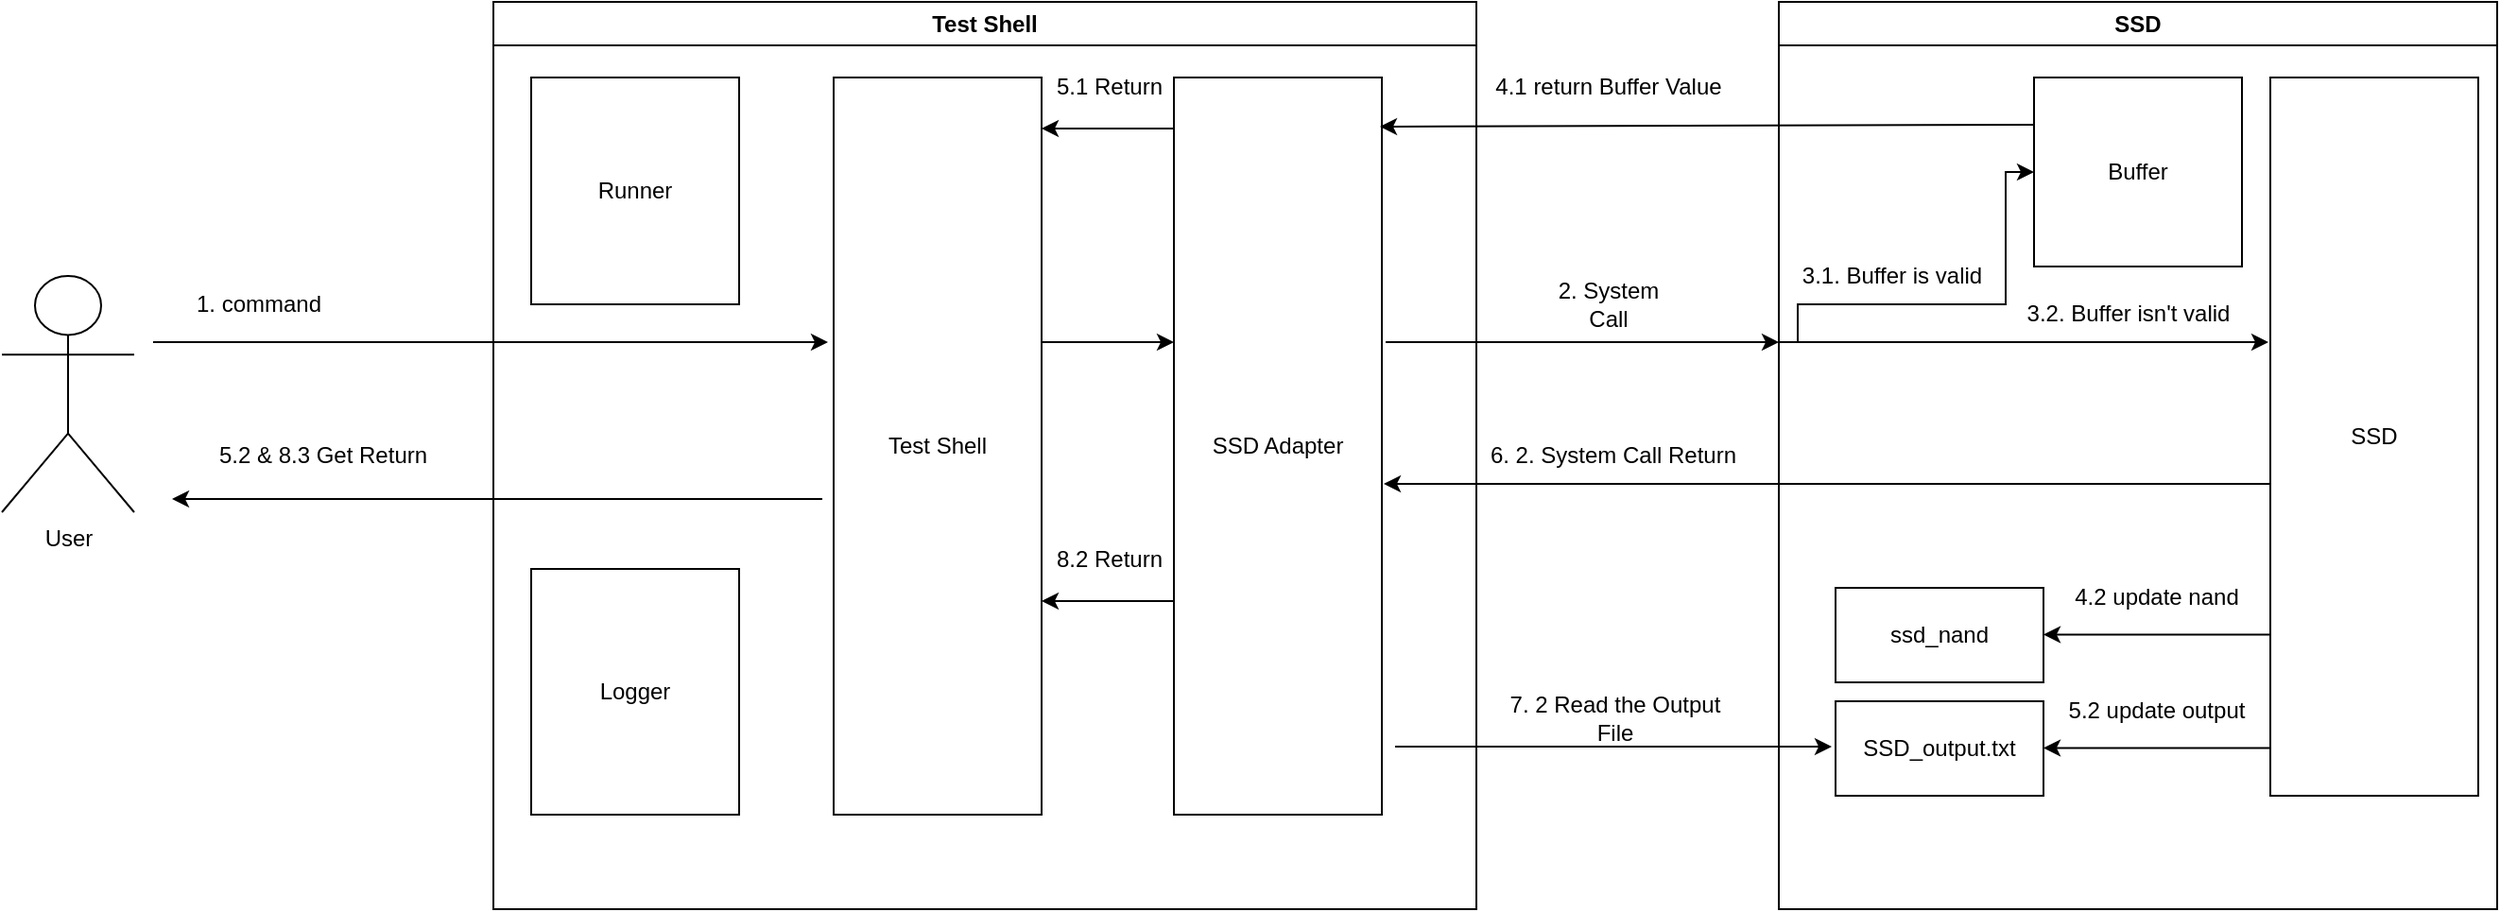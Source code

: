 <mxfile version="27.2.0">
  <diagram name="페이지-1" id="FlDKaCTUypieoGc0RwTf">
    <mxGraphModel dx="2304" dy="874" grid="1" gridSize="10" guides="1" tooltips="1" connect="1" arrows="1" fold="1" page="1" pageScale="1" pageWidth="827" pageHeight="1169" math="0" shadow="0">
      <root>
        <mxCell id="0" />
        <mxCell id="1" parent="0" />
        <mxCell id="RC8Gd-RVGOQ126MgHgB2-2" value="User" style="shape=umlActor;verticalLabelPosition=bottom;verticalAlign=top;html=1;" vertex="1" parent="1">
          <mxGeometry x="-490" y="225" width="70" height="125" as="geometry" />
        </mxCell>
        <mxCell id="RC8Gd-RVGOQ126MgHgB2-7" value="Test Shell" style="swimlane;whiteSpace=wrap;html=1;" vertex="1" parent="1">
          <mxGeometry x="-230" y="80" width="520" height="480" as="geometry" />
        </mxCell>
        <mxCell id="RC8Gd-RVGOQ126MgHgB2-3" value="Test Shell" style="html=1;whiteSpace=wrap;" vertex="1" parent="RC8Gd-RVGOQ126MgHgB2-7">
          <mxGeometry x="180" y="40" width="110" height="390" as="geometry" />
        </mxCell>
        <mxCell id="RC8Gd-RVGOQ126MgHgB2-10" value="" style="endArrow=classic;html=1;rounded=0;" edge="1" parent="RC8Gd-RVGOQ126MgHgB2-7">
          <mxGeometry width="50" height="50" relative="1" as="geometry">
            <mxPoint x="290" y="180" as="sourcePoint" />
            <mxPoint x="360" y="180" as="targetPoint" />
          </mxGeometry>
        </mxCell>
        <mxCell id="RC8Gd-RVGOQ126MgHgB2-15" value="Runner" style="html=1;whiteSpace=wrap;" vertex="1" parent="RC8Gd-RVGOQ126MgHgB2-7">
          <mxGeometry x="20" y="40" width="110" height="120" as="geometry" />
        </mxCell>
        <mxCell id="RC8Gd-RVGOQ126MgHgB2-20" value="Logger" style="html=1;whiteSpace=wrap;" vertex="1" parent="RC8Gd-RVGOQ126MgHgB2-7">
          <mxGeometry x="20" y="300" width="110" height="130" as="geometry" />
        </mxCell>
        <mxCell id="RC8Gd-RVGOQ126MgHgB2-33" value="" style="endArrow=classic;html=1;rounded=0;" edge="1" parent="RC8Gd-RVGOQ126MgHgB2-7">
          <mxGeometry width="50" height="50" relative="1" as="geometry">
            <mxPoint x="-180" y="180" as="sourcePoint" />
            <mxPoint x="177" y="180" as="targetPoint" />
          </mxGeometry>
        </mxCell>
        <mxCell id="RC8Gd-RVGOQ126MgHgB2-47" value="SSD Adapter" style="rounded=0;whiteSpace=wrap;html=1;" vertex="1" parent="RC8Gd-RVGOQ126MgHgB2-7">
          <mxGeometry x="360" y="40" width="110" height="390" as="geometry" />
        </mxCell>
        <mxCell id="RC8Gd-RVGOQ126MgHgB2-53" value="" style="endArrow=classic;html=1;rounded=0;" edge="1" parent="RC8Gd-RVGOQ126MgHgB2-7">
          <mxGeometry width="50" height="50" relative="1" as="geometry">
            <mxPoint x="360" y="67" as="sourcePoint" />
            <mxPoint x="290" y="67" as="targetPoint" />
          </mxGeometry>
        </mxCell>
        <mxCell id="RC8Gd-RVGOQ126MgHgB2-54" value="5.1 Return" style="text;html=1;align=center;verticalAlign=middle;whiteSpace=wrap;rounded=0;" vertex="1" parent="RC8Gd-RVGOQ126MgHgB2-7">
          <mxGeometry x="290" y="30" width="72" height="30" as="geometry" />
        </mxCell>
        <mxCell id="RC8Gd-RVGOQ126MgHgB2-55" value="" style="endArrow=classic;html=1;rounded=0;" edge="1" parent="RC8Gd-RVGOQ126MgHgB2-7">
          <mxGeometry width="50" height="50" relative="1" as="geometry">
            <mxPoint x="360" y="317" as="sourcePoint" />
            <mxPoint x="290" y="317" as="targetPoint" />
          </mxGeometry>
        </mxCell>
        <mxCell id="RC8Gd-RVGOQ126MgHgB2-56" value="8.2 Return" style="text;html=1;align=center;verticalAlign=middle;whiteSpace=wrap;rounded=0;" vertex="1" parent="RC8Gd-RVGOQ126MgHgB2-7">
          <mxGeometry x="290" y="280" width="72" height="30" as="geometry" />
        </mxCell>
        <mxCell id="RC8Gd-RVGOQ126MgHgB2-8" value="SSD" style="swimlane;whiteSpace=wrap;html=1;" vertex="1" parent="1">
          <mxGeometry x="450" y="80" width="380" height="480" as="geometry" />
        </mxCell>
        <mxCell id="RC8Gd-RVGOQ126MgHgB2-4" value="SSD" style="html=1;whiteSpace=wrap;" vertex="1" parent="RC8Gd-RVGOQ126MgHgB2-8">
          <mxGeometry x="260" y="40" width="110" height="380" as="geometry" />
        </mxCell>
        <mxCell id="RC8Gd-RVGOQ126MgHgB2-6" value="Buffer" style="html=1;whiteSpace=wrap;" vertex="1" parent="RC8Gd-RVGOQ126MgHgB2-8">
          <mxGeometry x="135" y="40" width="110" height="100" as="geometry" />
        </mxCell>
        <mxCell id="RC8Gd-RVGOQ126MgHgB2-5" value="SSD_output.txt" style="html=1;whiteSpace=wrap;" vertex="1" parent="RC8Gd-RVGOQ126MgHgB2-8">
          <mxGeometry x="30" y="370" width="110" height="50" as="geometry" />
        </mxCell>
        <mxCell id="RC8Gd-RVGOQ126MgHgB2-24" value="" style="endArrow=classic;html=1;rounded=0;entryX=0;entryY=0.5;entryDx=0;entryDy=0;" edge="1" parent="RC8Gd-RVGOQ126MgHgB2-8" target="RC8Gd-RVGOQ126MgHgB2-6">
          <mxGeometry width="50" height="50" relative="1" as="geometry">
            <mxPoint x="10" y="180" as="sourcePoint" />
            <mxPoint x="10" y="90" as="targetPoint" />
            <Array as="points">
              <mxPoint x="10" y="160" />
              <mxPoint x="70" y="160" />
              <mxPoint x="120" y="160" />
              <mxPoint x="120" y="90" />
            </Array>
          </mxGeometry>
        </mxCell>
        <mxCell id="RC8Gd-RVGOQ126MgHgB2-30" value="ssd_nand" style="html=1;whiteSpace=wrap;" vertex="1" parent="RC8Gd-RVGOQ126MgHgB2-8">
          <mxGeometry x="30" y="310" width="110" height="50" as="geometry" />
        </mxCell>
        <mxCell id="RC8Gd-RVGOQ126MgHgB2-34" value="" style="endArrow=classic;html=1;rounded=0;" edge="1" parent="RC8Gd-RVGOQ126MgHgB2-8">
          <mxGeometry width="50" height="50" relative="1" as="geometry">
            <mxPoint y="180" as="sourcePoint" />
            <mxPoint x="259" y="180" as="targetPoint" />
          </mxGeometry>
        </mxCell>
        <mxCell id="RC8Gd-RVGOQ126MgHgB2-38" value="3.1. Buffer is valid" style="text;html=1;align=center;verticalAlign=middle;whiteSpace=wrap;rounded=0;" vertex="1" parent="RC8Gd-RVGOQ126MgHgB2-8">
          <mxGeometry x="10" y="130" width="100" height="30" as="geometry" />
        </mxCell>
        <mxCell id="RC8Gd-RVGOQ126MgHgB2-39" value="3.2. Buffer isn&#39;t valid" style="text;html=1;align=center;verticalAlign=middle;whiteSpace=wrap;rounded=0;" vertex="1" parent="RC8Gd-RVGOQ126MgHgB2-8">
          <mxGeometry x="125" y="150" width="120" height="30" as="geometry" />
        </mxCell>
        <mxCell id="RC8Gd-RVGOQ126MgHgB2-40" value="4.2 update nand" style="text;html=1;align=center;verticalAlign=middle;whiteSpace=wrap;rounded=0;" vertex="1" parent="RC8Gd-RVGOQ126MgHgB2-8">
          <mxGeometry x="140" y="300" width="120" height="30" as="geometry" />
        </mxCell>
        <mxCell id="RC8Gd-RVGOQ126MgHgB2-41" value="5.2 update output" style="text;html=1;align=center;verticalAlign=middle;whiteSpace=wrap;rounded=0;" vertex="1" parent="RC8Gd-RVGOQ126MgHgB2-8">
          <mxGeometry x="140" y="360" width="120" height="30" as="geometry" />
        </mxCell>
        <mxCell id="RC8Gd-RVGOQ126MgHgB2-31" value="" style="endArrow=classic;html=1;rounded=0;entryX=1;entryY=0.4;entryDx=0;entryDy=0;entryPerimeter=0;" edge="1" parent="RC8Gd-RVGOQ126MgHgB2-8">
          <mxGeometry width="50" height="50" relative="1" as="geometry">
            <mxPoint x="260" y="394.71" as="sourcePoint" />
            <mxPoint x="140" y="394.71" as="targetPoint" />
          </mxGeometry>
        </mxCell>
        <mxCell id="RC8Gd-RVGOQ126MgHgB2-62" value="" style="endArrow=classic;html=1;rounded=0;entryX=1;entryY=0.4;entryDx=0;entryDy=0;entryPerimeter=0;" edge="1" parent="RC8Gd-RVGOQ126MgHgB2-8">
          <mxGeometry width="50" height="50" relative="1" as="geometry">
            <mxPoint x="260" y="334.71" as="sourcePoint" />
            <mxPoint x="140" y="334.71" as="targetPoint" />
          </mxGeometry>
        </mxCell>
        <mxCell id="RC8Gd-RVGOQ126MgHgB2-11" value="1. command" style="text;html=1;align=center;verticalAlign=middle;whiteSpace=wrap;rounded=0;" vertex="1" parent="1">
          <mxGeometry x="-390" y="225" width="72" height="30" as="geometry" />
        </mxCell>
        <mxCell id="RC8Gd-RVGOQ126MgHgB2-14" value="2. System Call" style="text;html=1;align=center;verticalAlign=middle;whiteSpace=wrap;rounded=0;" vertex="1" parent="1">
          <mxGeometry x="330" y="225" width="60" height="30" as="geometry" />
        </mxCell>
        <mxCell id="RC8Gd-RVGOQ126MgHgB2-9" value="" style="endArrow=classic;html=1;rounded=0;" edge="1" parent="1">
          <mxGeometry width="50" height="50" relative="1" as="geometry">
            <mxPoint x="242" y="260" as="sourcePoint" />
            <mxPoint x="450" y="260" as="targetPoint" />
          </mxGeometry>
        </mxCell>
        <mxCell id="RC8Gd-RVGOQ126MgHgB2-35" value="" style="endArrow=classic;html=1;rounded=0;exitX=0;exitY=0.25;exitDx=0;exitDy=0;" edge="1" parent="1" source="RC8Gd-RVGOQ126MgHgB2-6">
          <mxGeometry width="50" height="50" relative="1" as="geometry">
            <mxPoint x="420" y="150" as="sourcePoint" />
            <mxPoint x="239" y="146" as="targetPoint" />
          </mxGeometry>
        </mxCell>
        <mxCell id="RC8Gd-RVGOQ126MgHgB2-36" value="4.1 return Buffer Value" style="text;html=1;align=center;verticalAlign=middle;whiteSpace=wrap;rounded=0;" vertex="1" parent="1">
          <mxGeometry x="290" y="110" width="140" height="30" as="geometry" />
        </mxCell>
        <mxCell id="RC8Gd-RVGOQ126MgHgB2-43" value="" style="endArrow=classic;html=1;rounded=0;" edge="1" parent="1">
          <mxGeometry width="50" height="50" relative="1" as="geometry">
            <mxPoint x="710" y="335" as="sourcePoint" />
            <mxPoint x="241" y="335" as="targetPoint" />
          </mxGeometry>
        </mxCell>
        <mxCell id="RC8Gd-RVGOQ126MgHgB2-44" value="6. 2. System Call Return" style="text;html=1;align=center;verticalAlign=middle;whiteSpace=wrap;rounded=0;" vertex="1" parent="1">
          <mxGeometry x="295" y="305" width="135" height="30" as="geometry" />
        </mxCell>
        <mxCell id="RC8Gd-RVGOQ126MgHgB2-49" value="" style="endArrow=classic;html=1;rounded=0;" edge="1" parent="1">
          <mxGeometry width="50" height="50" relative="1" as="geometry">
            <mxPoint x="247" y="474" as="sourcePoint" />
            <mxPoint x="478" y="474" as="targetPoint" />
          </mxGeometry>
        </mxCell>
        <mxCell id="RC8Gd-RVGOQ126MgHgB2-50" value="7. 2 Read the Output File" style="text;html=1;align=center;verticalAlign=middle;whiteSpace=wrap;rounded=0;" vertex="1" parent="1">
          <mxGeometry x="295.5" y="444" width="135" height="30" as="geometry" />
        </mxCell>
        <mxCell id="RC8Gd-RVGOQ126MgHgB2-57" value="" style="endArrow=classic;html=1;rounded=0;" edge="1" parent="1">
          <mxGeometry width="50" height="50" relative="1" as="geometry">
            <mxPoint x="-56" y="343" as="sourcePoint" />
            <mxPoint x="-400" y="343" as="targetPoint" />
          </mxGeometry>
        </mxCell>
        <mxCell id="RC8Gd-RVGOQ126MgHgB2-58" value="5.2 &amp;amp; 8.3 Get Return" style="text;html=1;align=center;verticalAlign=middle;whiteSpace=wrap;rounded=0;" vertex="1" parent="1">
          <mxGeometry x="-390" y="305" width="140" height="30" as="geometry" />
        </mxCell>
      </root>
    </mxGraphModel>
  </diagram>
</mxfile>
